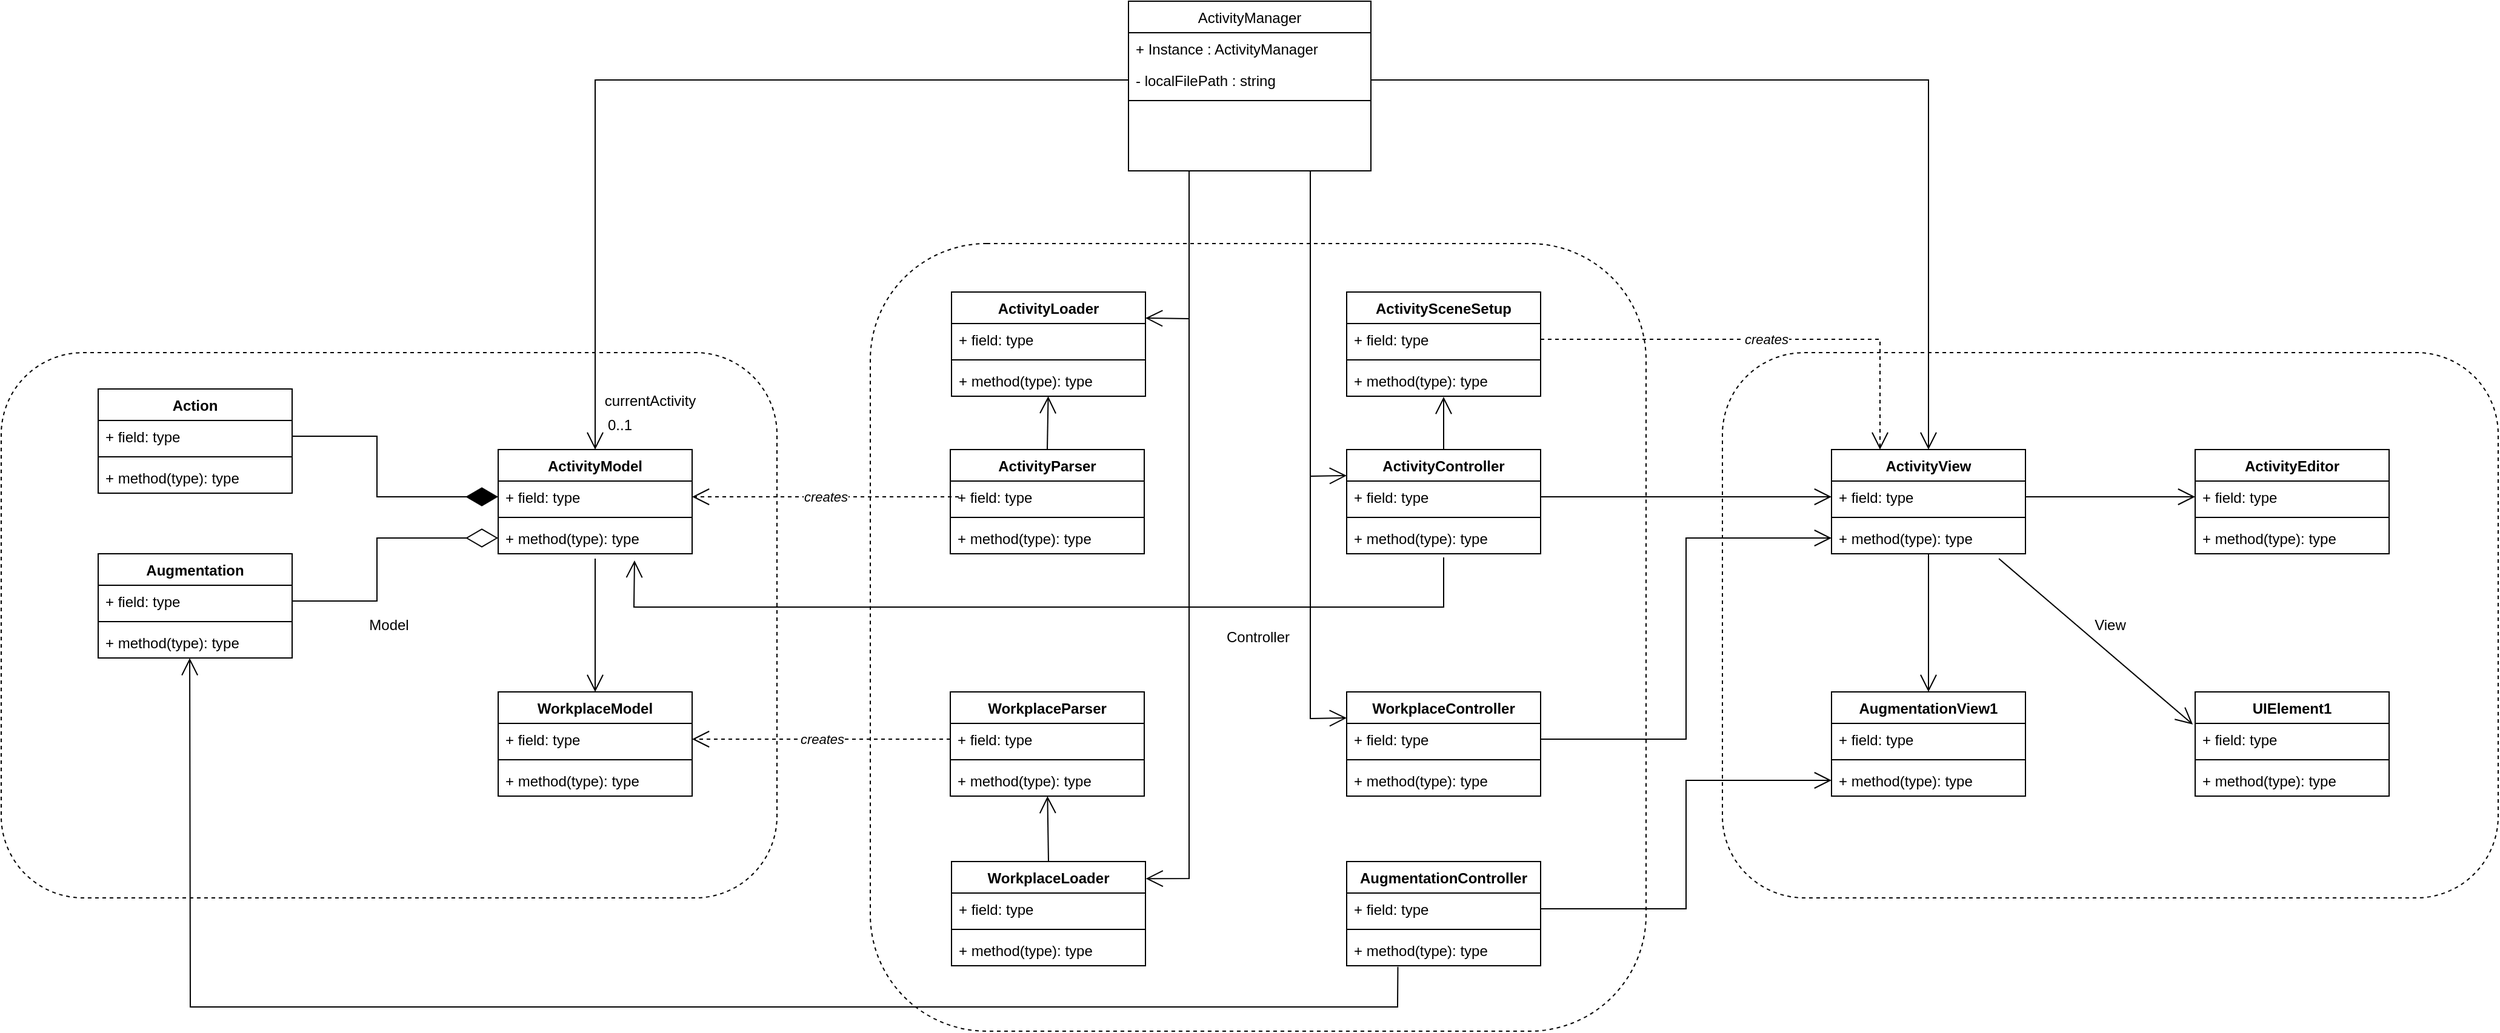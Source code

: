 <mxfile version="16.1.2" type="device"><diagram id="C5RBs43oDa-KdzZeNtuy" name="Page-1"><mxGraphModel dx="2324" dy="911" grid="1" gridSize="10" guides="1" tooltips="1" connect="1" arrows="1" fold="1" page="1" pageScale="1" pageWidth="827" pageHeight="1169" math="0" shadow="0"><root><mxCell id="WIyWlLk6GJQsqaUBKTNV-0"/><mxCell id="WIyWlLk6GJQsqaUBKTNV-1" parent="WIyWlLk6GJQsqaUBKTNV-0"/><mxCell id="MCwOjslIa5NFS8tXAy0e-9" value="View" style="rounded=1;whiteSpace=wrap;html=1;fillColor=none;dashed=1;" parent="WIyWlLk6GJQsqaUBKTNV-1" vertex="1"><mxGeometry x="890" y="340" width="640" height="450" as="geometry"/></mxCell><mxCell id="MCwOjslIa5NFS8tXAy0e-10" value="Controller" style="rounded=1;whiteSpace=wrap;html=1;fillColor=none;dashed=1;" parent="WIyWlLk6GJQsqaUBKTNV-1" vertex="1"><mxGeometry x="187" y="250" width="640" height="650" as="geometry"/></mxCell><mxCell id="MCwOjslIa5NFS8tXAy0e-8" value="Model" style="rounded=1;whiteSpace=wrap;html=1;fillColor=none;dashed=1;" parent="WIyWlLk6GJQsqaUBKTNV-1" vertex="1"><mxGeometry x="-530" y="340" width="640" height="450" as="geometry"/></mxCell><mxCell id="zkfFHV4jXpPFQw0GAbJ--0" value="ActivityManager" style="swimlane;fontStyle=0;align=center;verticalAlign=top;childLayout=stackLayout;horizontal=1;startSize=26;horizontalStack=0;resizeParent=1;resizeLast=0;collapsible=1;marginBottom=0;rounded=0;shadow=0;strokeWidth=1;" parent="WIyWlLk6GJQsqaUBKTNV-1" vertex="1"><mxGeometry x="400" y="50" width="200" height="140" as="geometry"><mxRectangle x="230" y="140" width="160" height="26" as="alternateBounds"/></mxGeometry></mxCell><mxCell id="zkfFHV4jXpPFQw0GAbJ--1" value="+ Instance : ActivityManager" style="text;align=left;verticalAlign=top;spacingLeft=4;spacingRight=4;overflow=hidden;rotatable=0;points=[[0,0.5],[1,0.5]];portConstraint=eastwest;" parent="zkfFHV4jXpPFQw0GAbJ--0" vertex="1"><mxGeometry y="26" width="200" height="26" as="geometry"/></mxCell><mxCell id="MCwOjslIa5NFS8tXAy0e-29" value="- localFilePath : string" style="text;align=left;verticalAlign=top;spacingLeft=4;spacingRight=4;overflow=hidden;rotatable=0;points=[[0,0.5],[1,0.5]];portConstraint=eastwest;" parent="zkfFHV4jXpPFQw0GAbJ--0" vertex="1"><mxGeometry y="52" width="200" height="26" as="geometry"/></mxCell><mxCell id="zkfFHV4jXpPFQw0GAbJ--4" value="" style="line;html=1;strokeWidth=1;align=left;verticalAlign=middle;spacingTop=-1;spacingLeft=3;spacingRight=3;rotatable=0;labelPosition=right;points=[];portConstraint=eastwest;" parent="zkfFHV4jXpPFQw0GAbJ--0" vertex="1"><mxGeometry y="78" width="200" height="8" as="geometry"/></mxCell><mxCell id="MCwOjslIa5NFS8tXAy0e-0" value="ActivityModel" style="swimlane;fontStyle=1;align=center;verticalAlign=top;childLayout=stackLayout;horizontal=1;startSize=26;horizontalStack=0;resizeParent=1;resizeParentMax=0;resizeLast=0;collapsible=1;marginBottom=0;" parent="WIyWlLk6GJQsqaUBKTNV-1" vertex="1"><mxGeometry x="-120" y="420" width="160" height="86" as="geometry"/></mxCell><mxCell id="MCwOjslIa5NFS8tXAy0e-1" value="+ field: type" style="text;strokeColor=none;fillColor=none;align=left;verticalAlign=top;spacingLeft=4;spacingRight=4;overflow=hidden;rotatable=0;points=[[0,0.5],[1,0.5]];portConstraint=eastwest;" parent="MCwOjslIa5NFS8tXAy0e-0" vertex="1"><mxGeometry y="26" width="160" height="26" as="geometry"/></mxCell><mxCell id="MCwOjslIa5NFS8tXAy0e-2" value="" style="line;strokeWidth=1;fillColor=none;align=left;verticalAlign=middle;spacingTop=-1;spacingLeft=3;spacingRight=3;rotatable=0;labelPosition=right;points=[];portConstraint=eastwest;" parent="MCwOjslIa5NFS8tXAy0e-0" vertex="1"><mxGeometry y="52" width="160" height="8" as="geometry"/></mxCell><mxCell id="MCwOjslIa5NFS8tXAy0e-3" value="+ method(type): type" style="text;strokeColor=none;fillColor=none;align=left;verticalAlign=top;spacingLeft=4;spacingRight=4;overflow=hidden;rotatable=0;points=[[0,0.5],[1,0.5]];portConstraint=eastwest;" parent="MCwOjslIa5NFS8tXAy0e-0" vertex="1"><mxGeometry y="60" width="160" height="26" as="geometry"/></mxCell><mxCell id="MCwOjslIa5NFS8tXAy0e-4" value="WorkplaceModel" style="swimlane;fontStyle=1;align=center;verticalAlign=top;childLayout=stackLayout;horizontal=1;startSize=26;horizontalStack=0;resizeParent=1;resizeParentMax=0;resizeLast=0;collapsible=1;marginBottom=0;" parent="WIyWlLk6GJQsqaUBKTNV-1" vertex="1"><mxGeometry x="-120" y="620" width="160" height="86" as="geometry"/></mxCell><mxCell id="MCwOjslIa5NFS8tXAy0e-5" value="+ field: type" style="text;strokeColor=none;fillColor=none;align=left;verticalAlign=top;spacingLeft=4;spacingRight=4;overflow=hidden;rotatable=0;points=[[0,0.5],[1,0.5]];portConstraint=eastwest;" parent="MCwOjslIa5NFS8tXAy0e-4" vertex="1"><mxGeometry y="26" width="160" height="26" as="geometry"/></mxCell><mxCell id="MCwOjslIa5NFS8tXAy0e-6" value="" style="line;strokeWidth=1;fillColor=none;align=left;verticalAlign=middle;spacingTop=-1;spacingLeft=3;spacingRight=3;rotatable=0;labelPosition=right;points=[];portConstraint=eastwest;" parent="MCwOjslIa5NFS8tXAy0e-4" vertex="1"><mxGeometry y="52" width="160" height="8" as="geometry"/></mxCell><mxCell id="MCwOjslIa5NFS8tXAy0e-7" value="+ method(type): type" style="text;strokeColor=none;fillColor=none;align=left;verticalAlign=top;spacingLeft=4;spacingRight=4;overflow=hidden;rotatable=0;points=[[0,0.5],[1,0.5]];portConstraint=eastwest;" parent="MCwOjslIa5NFS8tXAy0e-4" vertex="1"><mxGeometry y="60" width="160" height="26" as="geometry"/></mxCell><mxCell id="MCwOjslIa5NFS8tXAy0e-11" value="ActivityParser" style="swimlane;fontStyle=1;align=center;verticalAlign=top;childLayout=stackLayout;horizontal=1;startSize=26;horizontalStack=0;resizeParent=1;resizeParentMax=0;resizeLast=0;collapsible=1;marginBottom=0;" parent="WIyWlLk6GJQsqaUBKTNV-1" vertex="1"><mxGeometry x="253" y="420" width="160" height="86" as="geometry"/></mxCell><mxCell id="MCwOjslIa5NFS8tXAy0e-12" value="+ field: type" style="text;strokeColor=none;fillColor=none;align=left;verticalAlign=top;spacingLeft=4;spacingRight=4;overflow=hidden;rotatable=0;points=[[0,0.5],[1,0.5]];portConstraint=eastwest;" parent="MCwOjslIa5NFS8tXAy0e-11" vertex="1"><mxGeometry y="26" width="160" height="26" as="geometry"/></mxCell><mxCell id="MCwOjslIa5NFS8tXAy0e-13" value="" style="line;strokeWidth=1;fillColor=none;align=left;verticalAlign=middle;spacingTop=-1;spacingLeft=3;spacingRight=3;rotatable=0;labelPosition=right;points=[];portConstraint=eastwest;" parent="MCwOjslIa5NFS8tXAy0e-11" vertex="1"><mxGeometry y="52" width="160" height="8" as="geometry"/></mxCell><mxCell id="MCwOjslIa5NFS8tXAy0e-14" value="+ method(type): type" style="text;strokeColor=none;fillColor=none;align=left;verticalAlign=top;spacingLeft=4;spacingRight=4;overflow=hidden;rotatable=0;points=[[0,0.5],[1,0.5]];portConstraint=eastwest;" parent="MCwOjslIa5NFS8tXAy0e-11" vertex="1"><mxGeometry y="60" width="160" height="26" as="geometry"/></mxCell><mxCell id="MCwOjslIa5NFS8tXAy0e-15" value="WorkplaceParser" style="swimlane;fontStyle=1;align=center;verticalAlign=top;childLayout=stackLayout;horizontal=1;startSize=26;horizontalStack=0;resizeParent=1;resizeParentMax=0;resizeLast=0;collapsible=1;marginBottom=0;" parent="WIyWlLk6GJQsqaUBKTNV-1" vertex="1"><mxGeometry x="253" y="620" width="160" height="86" as="geometry"/></mxCell><mxCell id="MCwOjslIa5NFS8tXAy0e-16" value="+ field: type" style="text;strokeColor=none;fillColor=none;align=left;verticalAlign=top;spacingLeft=4;spacingRight=4;overflow=hidden;rotatable=0;points=[[0,0.5],[1,0.5]];portConstraint=eastwest;" parent="MCwOjslIa5NFS8tXAy0e-15" vertex="1"><mxGeometry y="26" width="160" height="26" as="geometry"/></mxCell><mxCell id="MCwOjslIa5NFS8tXAy0e-17" value="" style="line;strokeWidth=1;fillColor=none;align=left;verticalAlign=middle;spacingTop=-1;spacingLeft=3;spacingRight=3;rotatable=0;labelPosition=right;points=[];portConstraint=eastwest;" parent="MCwOjslIa5NFS8tXAy0e-15" vertex="1"><mxGeometry y="52" width="160" height="8" as="geometry"/></mxCell><mxCell id="MCwOjslIa5NFS8tXAy0e-18" value="+ method(type): type" style="text;strokeColor=none;fillColor=none;align=left;verticalAlign=top;spacingLeft=4;spacingRight=4;overflow=hidden;rotatable=0;points=[[0,0.5],[1,0.5]];portConstraint=eastwest;" parent="MCwOjslIa5NFS8tXAy0e-15" vertex="1"><mxGeometry y="60" width="160" height="26" as="geometry"/></mxCell><mxCell id="MCwOjslIa5NFS8tXAy0e-19" value="creates" style="endArrow=open;endFill=1;endSize=12;html=1;rounded=0;entryX=1;entryY=0.5;entryDx=0;entryDy=0;dashed=1;fontStyle=2" parent="WIyWlLk6GJQsqaUBKTNV-1" target="MCwOjslIa5NFS8tXAy0e-1" edge="1"><mxGeometry width="160" relative="1" as="geometry"><mxPoint x="260" y="459" as="sourcePoint"/><mxPoint x="490" y="590" as="targetPoint"/></mxGeometry></mxCell><mxCell id="MCwOjslIa5NFS8tXAy0e-20" value="creates" style="endArrow=open;endFill=1;endSize=12;html=1;rounded=0;exitX=0;exitY=0.5;exitDx=0;exitDy=0;entryX=1;entryY=0.5;entryDx=0;entryDy=0;dashed=1;fontStyle=2" parent="WIyWlLk6GJQsqaUBKTNV-1" source="MCwOjslIa5NFS8tXAy0e-16" target="MCwOjslIa5NFS8tXAy0e-5" edge="1"><mxGeometry width="160" relative="1" as="geometry"><mxPoint x="263" y="469.0" as="sourcePoint"/><mxPoint x="50" y="469.0" as="targetPoint"/></mxGeometry></mxCell><mxCell id="MCwOjslIa5NFS8tXAy0e-21" value="" style="endArrow=open;endFill=1;endSize=12;html=1;rounded=0;entryX=0.5;entryY=0;entryDx=0;entryDy=0;exitX=0;exitY=0.5;exitDx=0;exitDy=0;" parent="WIyWlLk6GJQsqaUBKTNV-1" target="MCwOjslIa5NFS8tXAy0e-0" edge="1" source="MCwOjslIa5NFS8tXAy0e-29"><mxGeometry width="160" relative="1" as="geometry"><mxPoint x="400.2" y="124.802" as="sourcePoint"/><mxPoint x="500" y="280" as="targetPoint"/><Array as="points"><mxPoint x="-40" y="115"/></Array></mxGeometry></mxCell><mxCell id="MCwOjslIa5NFS8tXAy0e-22" value="currentActivity" style="text;html=1;align=center;verticalAlign=middle;resizable=0;points=[];autosize=1;strokeColor=none;fillColor=none;" parent="WIyWlLk6GJQsqaUBKTNV-1" vertex="1"><mxGeometry x="-40" y="370" width="90" height="20" as="geometry"/></mxCell><mxCell id="MCwOjslIa5NFS8tXAy0e-23" value="0..1" style="text;html=1;align=center;verticalAlign=middle;resizable=0;points=[];autosize=1;strokeColor=none;fillColor=none;" parent="WIyWlLk6GJQsqaUBKTNV-1" vertex="1"><mxGeometry x="-40" y="390" width="40" height="20" as="geometry"/></mxCell><mxCell id="MCwOjslIa5NFS8tXAy0e-25" value="ActivitySceneSetup" style="swimlane;fontStyle=1;align=center;verticalAlign=top;childLayout=stackLayout;horizontal=1;startSize=26;horizontalStack=0;resizeParent=1;resizeParentMax=0;resizeLast=0;collapsible=1;marginBottom=0;" parent="WIyWlLk6GJQsqaUBKTNV-1" vertex="1"><mxGeometry x="580" y="290" width="160" height="86" as="geometry"/></mxCell><mxCell id="MCwOjslIa5NFS8tXAy0e-26" value="+ field: type" style="text;strokeColor=none;fillColor=none;align=left;verticalAlign=top;spacingLeft=4;spacingRight=4;overflow=hidden;rotatable=0;points=[[0,0.5],[1,0.5]];portConstraint=eastwest;" parent="MCwOjslIa5NFS8tXAy0e-25" vertex="1"><mxGeometry y="26" width="160" height="26" as="geometry"/></mxCell><mxCell id="MCwOjslIa5NFS8tXAy0e-27" value="" style="line;strokeWidth=1;fillColor=none;align=left;verticalAlign=middle;spacingTop=-1;spacingLeft=3;spacingRight=3;rotatable=0;labelPosition=right;points=[];portConstraint=eastwest;" parent="MCwOjslIa5NFS8tXAy0e-25" vertex="1"><mxGeometry y="52" width="160" height="8" as="geometry"/></mxCell><mxCell id="MCwOjslIa5NFS8tXAy0e-28" value="+ method(type): type" style="text;strokeColor=none;fillColor=none;align=left;verticalAlign=top;spacingLeft=4;spacingRight=4;overflow=hidden;rotatable=0;points=[[0,0.5],[1,0.5]];portConstraint=eastwest;" parent="MCwOjslIa5NFS8tXAy0e-25" vertex="1"><mxGeometry y="60" width="160" height="26" as="geometry"/></mxCell><mxCell id="MCwOjslIa5NFS8tXAy0e-30" value="ActivityController" style="swimlane;fontStyle=1;align=center;verticalAlign=top;childLayout=stackLayout;horizontal=1;startSize=26;horizontalStack=0;resizeParent=1;resizeParentMax=0;resizeLast=0;collapsible=1;marginBottom=0;" parent="WIyWlLk6GJQsqaUBKTNV-1" vertex="1"><mxGeometry x="580" y="420" width="160" height="86" as="geometry"/></mxCell><mxCell id="MCwOjslIa5NFS8tXAy0e-31" value="+ field: type" style="text;strokeColor=none;fillColor=none;align=left;verticalAlign=top;spacingLeft=4;spacingRight=4;overflow=hidden;rotatable=0;points=[[0,0.5],[1,0.5]];portConstraint=eastwest;" parent="MCwOjslIa5NFS8tXAy0e-30" vertex="1"><mxGeometry y="26" width="160" height="26" as="geometry"/></mxCell><mxCell id="MCwOjslIa5NFS8tXAy0e-32" value="" style="line;strokeWidth=1;fillColor=none;align=left;verticalAlign=middle;spacingTop=-1;spacingLeft=3;spacingRight=3;rotatable=0;labelPosition=right;points=[];portConstraint=eastwest;" parent="MCwOjslIa5NFS8tXAy0e-30" vertex="1"><mxGeometry y="52" width="160" height="8" as="geometry"/></mxCell><mxCell id="MCwOjslIa5NFS8tXAy0e-33" value="+ method(type): type" style="text;strokeColor=none;fillColor=none;align=left;verticalAlign=top;spacingLeft=4;spacingRight=4;overflow=hidden;rotatable=0;points=[[0,0.5],[1,0.5]];portConstraint=eastwest;" parent="MCwOjslIa5NFS8tXAy0e-30" vertex="1"><mxGeometry y="60" width="160" height="26" as="geometry"/></mxCell><mxCell id="MCwOjslIa5NFS8tXAy0e-34" value="Action" style="swimlane;fontStyle=1;align=center;verticalAlign=top;childLayout=stackLayout;horizontal=1;startSize=26;horizontalStack=0;resizeParent=1;resizeParentMax=0;resizeLast=0;collapsible=1;marginBottom=0;" parent="WIyWlLk6GJQsqaUBKTNV-1" vertex="1"><mxGeometry x="-450" y="370" width="160" height="86" as="geometry"/></mxCell><mxCell id="MCwOjslIa5NFS8tXAy0e-35" value="+ field: type" style="text;strokeColor=none;fillColor=none;align=left;verticalAlign=top;spacingLeft=4;spacingRight=4;overflow=hidden;rotatable=0;points=[[0,0.5],[1,0.5]];portConstraint=eastwest;" parent="MCwOjslIa5NFS8tXAy0e-34" vertex="1"><mxGeometry y="26" width="160" height="26" as="geometry"/></mxCell><mxCell id="MCwOjslIa5NFS8tXAy0e-36" value="" style="line;strokeWidth=1;fillColor=none;align=left;verticalAlign=middle;spacingTop=-1;spacingLeft=3;spacingRight=3;rotatable=0;labelPosition=right;points=[];portConstraint=eastwest;" parent="MCwOjslIa5NFS8tXAy0e-34" vertex="1"><mxGeometry y="52" width="160" height="8" as="geometry"/></mxCell><mxCell id="MCwOjslIa5NFS8tXAy0e-37" value="+ method(type): type" style="text;strokeColor=none;fillColor=none;align=left;verticalAlign=top;spacingLeft=4;spacingRight=4;overflow=hidden;rotatable=0;points=[[0,0.5],[1,0.5]];portConstraint=eastwest;" parent="MCwOjslIa5NFS8tXAy0e-34" vertex="1"><mxGeometry y="60" width="160" height="26" as="geometry"/></mxCell><mxCell id="MCwOjslIa5NFS8tXAy0e-38" value="Augmentation" style="swimlane;fontStyle=1;align=center;verticalAlign=top;childLayout=stackLayout;horizontal=1;startSize=26;horizontalStack=0;resizeParent=1;resizeParentMax=0;resizeLast=0;collapsible=1;marginBottom=0;" parent="WIyWlLk6GJQsqaUBKTNV-1" vertex="1"><mxGeometry x="-450" y="506" width="160" height="86" as="geometry"/></mxCell><mxCell id="MCwOjslIa5NFS8tXAy0e-39" value="+ field: type" style="text;strokeColor=none;fillColor=none;align=left;verticalAlign=top;spacingLeft=4;spacingRight=4;overflow=hidden;rotatable=0;points=[[0,0.5],[1,0.5]];portConstraint=eastwest;" parent="MCwOjslIa5NFS8tXAy0e-38" vertex="1"><mxGeometry y="26" width="160" height="26" as="geometry"/></mxCell><mxCell id="MCwOjslIa5NFS8tXAy0e-40" value="" style="line;strokeWidth=1;fillColor=none;align=left;verticalAlign=middle;spacingTop=-1;spacingLeft=3;spacingRight=3;rotatable=0;labelPosition=right;points=[];portConstraint=eastwest;" parent="MCwOjslIa5NFS8tXAy0e-38" vertex="1"><mxGeometry y="52" width="160" height="8" as="geometry"/></mxCell><mxCell id="MCwOjslIa5NFS8tXAy0e-41" value="+ method(type): type" style="text;strokeColor=none;fillColor=none;align=left;verticalAlign=top;spacingLeft=4;spacingRight=4;overflow=hidden;rotatable=0;points=[[0,0.5],[1,0.5]];portConstraint=eastwest;" parent="MCwOjslIa5NFS8tXAy0e-38" vertex="1"><mxGeometry y="60" width="160" height="26" as="geometry"/></mxCell><mxCell id="MCwOjslIa5NFS8tXAy0e-43" value="" style="endArrow=diamondThin;endFill=1;endSize=24;html=1;rounded=0;entryX=0;entryY=0.5;entryDx=0;entryDy=0;exitX=1;exitY=0.5;exitDx=0;exitDy=0;" parent="WIyWlLk6GJQsqaUBKTNV-1" source="MCwOjslIa5NFS8tXAy0e-35" target="MCwOjslIa5NFS8tXAy0e-1" edge="1"><mxGeometry width="160" relative="1" as="geometry"><mxPoint x="190" y="580" as="sourcePoint"/><mxPoint x="350" y="580" as="targetPoint"/><Array as="points"><mxPoint x="-220" y="409"/><mxPoint x="-220" y="459"/></Array></mxGeometry></mxCell><mxCell id="MCwOjslIa5NFS8tXAy0e-44" value="" style="endArrow=diamondThin;endFill=0;endSize=24;html=1;rounded=0;entryX=0;entryY=0.5;entryDx=0;entryDy=0;exitX=1;exitY=0.5;exitDx=0;exitDy=0;" parent="WIyWlLk6GJQsqaUBKTNV-1" source="MCwOjslIa5NFS8tXAy0e-39" target="MCwOjslIa5NFS8tXAy0e-3" edge="1"><mxGeometry width="160" relative="1" as="geometry"><mxPoint x="190" y="580" as="sourcePoint"/><mxPoint x="350" y="580" as="targetPoint"/><Array as="points"><mxPoint x="-220" y="545"/><mxPoint x="-220" y="493"/></Array></mxGeometry></mxCell><mxCell id="MCwOjslIa5NFS8tXAy0e-45" value="AugmentationController" style="swimlane;fontStyle=1;align=center;verticalAlign=top;childLayout=stackLayout;horizontal=1;startSize=26;horizontalStack=0;resizeParent=1;resizeParentMax=0;resizeLast=0;collapsible=1;marginBottom=0;" parent="WIyWlLk6GJQsqaUBKTNV-1" vertex="1"><mxGeometry x="580" y="760" width="160" height="86" as="geometry"/></mxCell><mxCell id="MCwOjslIa5NFS8tXAy0e-46" value="+ field: type" style="text;strokeColor=none;fillColor=none;align=left;verticalAlign=top;spacingLeft=4;spacingRight=4;overflow=hidden;rotatable=0;points=[[0,0.5],[1,0.5]];portConstraint=eastwest;" parent="MCwOjslIa5NFS8tXAy0e-45" vertex="1"><mxGeometry y="26" width="160" height="26" as="geometry"/></mxCell><mxCell id="MCwOjslIa5NFS8tXAy0e-47" value="" style="line;strokeWidth=1;fillColor=none;align=left;verticalAlign=middle;spacingTop=-1;spacingLeft=3;spacingRight=3;rotatable=0;labelPosition=right;points=[];portConstraint=eastwest;" parent="MCwOjslIa5NFS8tXAy0e-45" vertex="1"><mxGeometry y="52" width="160" height="8" as="geometry"/></mxCell><mxCell id="MCwOjslIa5NFS8tXAy0e-48" value="+ method(type): type" style="text;strokeColor=none;fillColor=none;align=left;verticalAlign=top;spacingLeft=4;spacingRight=4;overflow=hidden;rotatable=0;points=[[0,0.5],[1,0.5]];portConstraint=eastwest;" parent="MCwOjslIa5NFS8tXAy0e-45" vertex="1"><mxGeometry y="60" width="160" height="26" as="geometry"/></mxCell><mxCell id="MCwOjslIa5NFS8tXAy0e-50" value="ActivityLoader" style="swimlane;fontStyle=1;align=center;verticalAlign=top;childLayout=stackLayout;horizontal=1;startSize=26;horizontalStack=0;resizeParent=1;resizeParentMax=0;resizeLast=0;collapsible=1;marginBottom=0;" parent="WIyWlLk6GJQsqaUBKTNV-1" vertex="1"><mxGeometry x="254" y="290" width="160" height="86" as="geometry"/></mxCell><mxCell id="MCwOjslIa5NFS8tXAy0e-51" value="+ field: type" style="text;strokeColor=none;fillColor=none;align=left;verticalAlign=top;spacingLeft=4;spacingRight=4;overflow=hidden;rotatable=0;points=[[0,0.5],[1,0.5]];portConstraint=eastwest;" parent="MCwOjslIa5NFS8tXAy0e-50" vertex="1"><mxGeometry y="26" width="160" height="26" as="geometry"/></mxCell><mxCell id="MCwOjslIa5NFS8tXAy0e-52" value="" style="line;strokeWidth=1;fillColor=none;align=left;verticalAlign=middle;spacingTop=-1;spacingLeft=3;spacingRight=3;rotatable=0;labelPosition=right;points=[];portConstraint=eastwest;" parent="MCwOjslIa5NFS8tXAy0e-50" vertex="1"><mxGeometry y="52" width="160" height="8" as="geometry"/></mxCell><mxCell id="MCwOjslIa5NFS8tXAy0e-53" value="+ method(type): type" style="text;strokeColor=none;fillColor=none;align=left;verticalAlign=top;spacingLeft=4;spacingRight=4;overflow=hidden;rotatable=0;points=[[0,0.5],[1,0.5]];portConstraint=eastwest;" parent="MCwOjslIa5NFS8tXAy0e-50" vertex="1"><mxGeometry y="60" width="160" height="26" as="geometry"/></mxCell><mxCell id="MCwOjslIa5NFS8tXAy0e-54" value="WorkplaceLoader" style="swimlane;fontStyle=1;align=center;verticalAlign=top;childLayout=stackLayout;horizontal=1;startSize=26;horizontalStack=0;resizeParent=1;resizeParentMax=0;resizeLast=0;collapsible=1;marginBottom=0;" parent="WIyWlLk6GJQsqaUBKTNV-1" vertex="1"><mxGeometry x="254" y="760" width="160" height="86" as="geometry"/></mxCell><mxCell id="MCwOjslIa5NFS8tXAy0e-55" value="+ field: type" style="text;strokeColor=none;fillColor=none;align=left;verticalAlign=top;spacingLeft=4;spacingRight=4;overflow=hidden;rotatable=0;points=[[0,0.5],[1,0.5]];portConstraint=eastwest;" parent="MCwOjslIa5NFS8tXAy0e-54" vertex="1"><mxGeometry y="26" width="160" height="26" as="geometry"/></mxCell><mxCell id="MCwOjslIa5NFS8tXAy0e-56" value="" style="line;strokeWidth=1;fillColor=none;align=left;verticalAlign=middle;spacingTop=-1;spacingLeft=3;spacingRight=3;rotatable=0;labelPosition=right;points=[];portConstraint=eastwest;" parent="MCwOjslIa5NFS8tXAy0e-54" vertex="1"><mxGeometry y="52" width="160" height="8" as="geometry"/></mxCell><mxCell id="MCwOjslIa5NFS8tXAy0e-57" value="+ method(type): type" style="text;strokeColor=none;fillColor=none;align=left;verticalAlign=top;spacingLeft=4;spacingRight=4;overflow=hidden;rotatable=0;points=[[0,0.5],[1,0.5]];portConstraint=eastwest;" parent="MCwOjslIa5NFS8tXAy0e-54" vertex="1"><mxGeometry y="60" width="160" height="26" as="geometry"/></mxCell><mxCell id="MCwOjslIa5NFS8tXAy0e-58" value="" style="endArrow=open;endFill=1;endSize=12;html=1;rounded=0;exitX=0.5;exitY=0;exitDx=0;exitDy=0;" parent="WIyWlLk6GJQsqaUBKTNV-1" source="MCwOjslIa5NFS8tXAy0e-54" target="MCwOjslIa5NFS8tXAy0e-18" edge="1"><mxGeometry width="160" relative="1" as="geometry"><mxPoint x="500" y="580" as="sourcePoint"/><mxPoint x="660" y="580" as="targetPoint"/></mxGeometry></mxCell><mxCell id="MCwOjslIa5NFS8tXAy0e-64" value="" style="endArrow=open;endFill=1;endSize=12;html=1;rounded=0;exitX=0.5;exitY=0;exitDx=0;exitDy=0;" parent="WIyWlLk6GJQsqaUBKTNV-1" source="MCwOjslIa5NFS8tXAy0e-11" target="MCwOjslIa5NFS8tXAy0e-53" edge="1"><mxGeometry width="160" relative="1" as="geometry"><mxPoint x="500" y="580" as="sourcePoint"/><mxPoint x="660" y="580" as="targetPoint"/></mxGeometry></mxCell><mxCell id="MCwOjslIa5NFS8tXAy0e-65" value="" style="endArrow=open;endFill=1;endSize=12;html=1;rounded=0;entryX=0.5;entryY=0;entryDx=0;entryDy=0;" parent="WIyWlLk6GJQsqaUBKTNV-1" target="MCwOjslIa5NFS8tXAy0e-4" edge="1"><mxGeometry width="160" relative="1" as="geometry"><mxPoint x="-40" y="510" as="sourcePoint"/><mxPoint x="300" y="580" as="targetPoint"/></mxGeometry></mxCell><mxCell id="ukxepARYOi96jJL9dBe_-4" value="ActivityView" style="swimlane;fontStyle=1;align=center;verticalAlign=top;childLayout=stackLayout;horizontal=1;startSize=26;horizontalStack=0;resizeParent=1;resizeParentMax=0;resizeLast=0;collapsible=1;marginBottom=0;" vertex="1" parent="WIyWlLk6GJQsqaUBKTNV-1"><mxGeometry x="980" y="420" width="160" height="86" as="geometry"/></mxCell><mxCell id="ukxepARYOi96jJL9dBe_-5" value="+ field: type" style="text;strokeColor=none;fillColor=none;align=left;verticalAlign=top;spacingLeft=4;spacingRight=4;overflow=hidden;rotatable=0;points=[[0,0.5],[1,0.5]];portConstraint=eastwest;" vertex="1" parent="ukxepARYOi96jJL9dBe_-4"><mxGeometry y="26" width="160" height="26" as="geometry"/></mxCell><mxCell id="ukxepARYOi96jJL9dBe_-6" value="" style="line;strokeWidth=1;fillColor=none;align=left;verticalAlign=middle;spacingTop=-1;spacingLeft=3;spacingRight=3;rotatable=0;labelPosition=right;points=[];portConstraint=eastwest;" vertex="1" parent="ukxepARYOi96jJL9dBe_-4"><mxGeometry y="52" width="160" height="8" as="geometry"/></mxCell><mxCell id="ukxepARYOi96jJL9dBe_-7" value="+ method(type): type" style="text;strokeColor=none;fillColor=none;align=left;verticalAlign=top;spacingLeft=4;spacingRight=4;overflow=hidden;rotatable=0;points=[[0,0.5],[1,0.5]];portConstraint=eastwest;" vertex="1" parent="ukxepARYOi96jJL9dBe_-4"><mxGeometry y="60" width="160" height="26" as="geometry"/></mxCell><mxCell id="ukxepARYOi96jJL9dBe_-9" value="" style="endArrow=open;endFill=1;endSize=12;html=1;rounded=0;exitX=0.5;exitY=0;exitDx=0;exitDy=0;entryX=0.5;entryY=1.019;entryDx=0;entryDy=0;entryPerimeter=0;" edge="1" parent="WIyWlLk6GJQsqaUBKTNV-1" source="MCwOjslIa5NFS8tXAy0e-30" target="MCwOjslIa5NFS8tXAy0e-28"><mxGeometry width="160" relative="1" as="geometry"><mxPoint x="520" y="510" as="sourcePoint"/><mxPoint x="680" y="510" as="targetPoint"/></mxGeometry></mxCell><mxCell id="ukxepARYOi96jJL9dBe_-10" value="" style="endArrow=open;endFill=1;endSize=12;html=1;rounded=0;entryX=0.703;entryY=1.212;entryDx=0;entryDy=0;entryPerimeter=0;exitX=0.5;exitY=1.115;exitDx=0;exitDy=0;exitPerimeter=0;" edge="1" parent="WIyWlLk6GJQsqaUBKTNV-1" source="MCwOjslIa5NFS8tXAy0e-33" target="MCwOjslIa5NFS8tXAy0e-3"><mxGeometry width="160" relative="1" as="geometry"><mxPoint x="520" y="510" as="sourcePoint"/><mxPoint x="680" y="510" as="targetPoint"/><Array as="points"><mxPoint x="660" y="550"/><mxPoint x="-8" y="550"/></Array></mxGeometry></mxCell><mxCell id="ukxepARYOi96jJL9dBe_-11" value="" style="endArrow=open;endFill=1;endSize=12;html=1;rounded=0;entryX=0;entryY=0.5;entryDx=0;entryDy=0;exitX=1;exitY=0.5;exitDx=0;exitDy=0;" edge="1" parent="WIyWlLk6GJQsqaUBKTNV-1" source="MCwOjslIa5NFS8tXAy0e-31" target="ukxepARYOi96jJL9dBe_-5"><mxGeometry width="160" relative="1" as="geometry"><mxPoint x="520" y="510" as="sourcePoint"/><mxPoint x="680" y="510" as="targetPoint"/></mxGeometry></mxCell><mxCell id="ukxepARYOi96jJL9dBe_-12" value="creates" style="endArrow=open;endFill=1;endSize=12;html=1;rounded=0;exitX=1;exitY=0.5;exitDx=0;exitDy=0;entryX=0.25;entryY=0;entryDx=0;entryDy=0;dashed=1;fontStyle=2" edge="1" parent="WIyWlLk6GJQsqaUBKTNV-1" source="MCwOjslIa5NFS8tXAy0e-26" target="ukxepARYOi96jJL9dBe_-4"><mxGeometry width="160" relative="1" as="geometry"><mxPoint x="263" y="469.0" as="sourcePoint"/><mxPoint x="50" y="469.0" as="targetPoint"/><Array as="points"><mxPoint x="1020" y="329"/></Array></mxGeometry></mxCell><mxCell id="ukxepARYOi96jJL9dBe_-13" value="WorkplaceController" style="swimlane;fontStyle=1;align=center;verticalAlign=top;childLayout=stackLayout;horizontal=1;startSize=26;horizontalStack=0;resizeParent=1;resizeParentMax=0;resizeLast=0;collapsible=1;marginBottom=0;" vertex="1" parent="WIyWlLk6GJQsqaUBKTNV-1"><mxGeometry x="580" y="620" width="160" height="86" as="geometry"/></mxCell><mxCell id="ukxepARYOi96jJL9dBe_-14" value="+ field: type" style="text;strokeColor=none;fillColor=none;align=left;verticalAlign=top;spacingLeft=4;spacingRight=4;overflow=hidden;rotatable=0;points=[[0,0.5],[1,0.5]];portConstraint=eastwest;" vertex="1" parent="ukxepARYOi96jJL9dBe_-13"><mxGeometry y="26" width="160" height="26" as="geometry"/></mxCell><mxCell id="ukxepARYOi96jJL9dBe_-15" value="" style="line;strokeWidth=1;fillColor=none;align=left;verticalAlign=middle;spacingTop=-1;spacingLeft=3;spacingRight=3;rotatable=0;labelPosition=right;points=[];portConstraint=eastwest;" vertex="1" parent="ukxepARYOi96jJL9dBe_-13"><mxGeometry y="52" width="160" height="8" as="geometry"/></mxCell><mxCell id="ukxepARYOi96jJL9dBe_-16" value="+ method(type): type" style="text;strokeColor=none;fillColor=none;align=left;verticalAlign=top;spacingLeft=4;spacingRight=4;overflow=hidden;rotatable=0;points=[[0,0.5],[1,0.5]];portConstraint=eastwest;" vertex="1" parent="ukxepARYOi96jJL9dBe_-13"><mxGeometry y="60" width="160" height="26" as="geometry"/></mxCell><mxCell id="ukxepARYOi96jJL9dBe_-18" value="" style="endArrow=open;endFill=1;endSize=12;html=1;rounded=0;entryX=0;entryY=0.25;entryDx=0;entryDy=0;exitX=0.75;exitY=1;exitDx=0;exitDy=0;" edge="1" parent="WIyWlLk6GJQsqaUBKTNV-1" source="zkfFHV4jXpPFQw0GAbJ--0" target="MCwOjslIa5NFS8tXAy0e-30"><mxGeometry width="160" relative="1" as="geometry"><mxPoint x="540" y="190" as="sourcePoint"/><mxPoint x="690" y="510" as="targetPoint"/><Array as="points"><mxPoint x="550" y="442"/></Array></mxGeometry></mxCell><mxCell id="ukxepARYOi96jJL9dBe_-19" value="" style="endArrow=open;endFill=1;endSize=12;html=1;rounded=0;entryX=1;entryY=0.25;entryDx=0;entryDy=0;exitX=0.25;exitY=1;exitDx=0;exitDy=0;" edge="1" parent="WIyWlLk6GJQsqaUBKTNV-1" source="zkfFHV4jXpPFQw0GAbJ--0" target="MCwOjslIa5NFS8tXAy0e-50"><mxGeometry width="160" relative="1" as="geometry"><mxPoint x="530" y="510" as="sourcePoint"/><mxPoint x="690" y="510" as="targetPoint"/><Array as="points"><mxPoint x="450" y="312"/></Array></mxGeometry></mxCell><mxCell id="ukxepARYOi96jJL9dBe_-20" value="" style="endArrow=open;endFill=1;endSize=12;html=1;rounded=0;exitX=0.25;exitY=1;exitDx=0;exitDy=0;entryX=1.002;entryY=0.164;entryDx=0;entryDy=0;entryPerimeter=0;" edge="1" parent="WIyWlLk6GJQsqaUBKTNV-1" source="zkfFHV4jXpPFQw0GAbJ--0" target="MCwOjslIa5NFS8tXAy0e-54"><mxGeometry width="160" relative="1" as="geometry"><mxPoint x="530" y="510" as="sourcePoint"/><mxPoint x="690" y="510" as="targetPoint"/><Array as="points"><mxPoint x="450" y="774"/></Array></mxGeometry></mxCell><mxCell id="ukxepARYOi96jJL9dBe_-22" value="" style="endArrow=open;endFill=1;endSize=12;html=1;rounded=0;entryX=0;entryY=0.25;entryDx=0;entryDy=0;exitX=0.75;exitY=1;exitDx=0;exitDy=0;" edge="1" parent="WIyWlLk6GJQsqaUBKTNV-1" source="zkfFHV4jXpPFQw0GAbJ--0" target="ukxepARYOi96jJL9dBe_-13"><mxGeometry width="160" relative="1" as="geometry"><mxPoint x="540" y="190" as="sourcePoint"/><mxPoint x="690" y="510" as="targetPoint"/><Array as="points"><mxPoint x="550" y="642"/></Array></mxGeometry></mxCell><mxCell id="ukxepARYOi96jJL9dBe_-23" value="ActivityEditor" style="swimlane;fontStyle=1;align=center;verticalAlign=top;childLayout=stackLayout;horizontal=1;startSize=26;horizontalStack=0;resizeParent=1;resizeParentMax=0;resizeLast=0;collapsible=1;marginBottom=0;" vertex="1" parent="WIyWlLk6GJQsqaUBKTNV-1"><mxGeometry x="1280" y="420" width="160" height="86" as="geometry"/></mxCell><mxCell id="ukxepARYOi96jJL9dBe_-24" value="+ field: type" style="text;strokeColor=none;fillColor=none;align=left;verticalAlign=top;spacingLeft=4;spacingRight=4;overflow=hidden;rotatable=0;points=[[0,0.5],[1,0.5]];portConstraint=eastwest;" vertex="1" parent="ukxepARYOi96jJL9dBe_-23"><mxGeometry y="26" width="160" height="26" as="geometry"/></mxCell><mxCell id="ukxepARYOi96jJL9dBe_-25" value="" style="line;strokeWidth=1;fillColor=none;align=left;verticalAlign=middle;spacingTop=-1;spacingLeft=3;spacingRight=3;rotatable=0;labelPosition=right;points=[];portConstraint=eastwest;" vertex="1" parent="ukxepARYOi96jJL9dBe_-23"><mxGeometry y="52" width="160" height="8" as="geometry"/></mxCell><mxCell id="ukxepARYOi96jJL9dBe_-26" value="+ method(type): type" style="text;strokeColor=none;fillColor=none;align=left;verticalAlign=top;spacingLeft=4;spacingRight=4;overflow=hidden;rotatable=0;points=[[0,0.5],[1,0.5]];portConstraint=eastwest;" vertex="1" parent="ukxepARYOi96jJL9dBe_-23"><mxGeometry y="60" width="160" height="26" as="geometry"/></mxCell><mxCell id="ukxepARYOi96jJL9dBe_-28" value="AugmentationView1" style="swimlane;fontStyle=1;align=center;verticalAlign=top;childLayout=stackLayout;horizontal=1;startSize=26;horizontalStack=0;resizeParent=1;resizeParentMax=0;resizeLast=0;collapsible=1;marginBottom=0;" vertex="1" parent="WIyWlLk6GJQsqaUBKTNV-1"><mxGeometry x="980" y="620" width="160" height="86" as="geometry"/></mxCell><mxCell id="ukxepARYOi96jJL9dBe_-29" value="+ field: type" style="text;strokeColor=none;fillColor=none;align=left;verticalAlign=top;spacingLeft=4;spacingRight=4;overflow=hidden;rotatable=0;points=[[0,0.5],[1,0.5]];portConstraint=eastwest;" vertex="1" parent="ukxepARYOi96jJL9dBe_-28"><mxGeometry y="26" width="160" height="26" as="geometry"/></mxCell><mxCell id="ukxepARYOi96jJL9dBe_-30" value="" style="line;strokeWidth=1;fillColor=none;align=left;verticalAlign=middle;spacingTop=-1;spacingLeft=3;spacingRight=3;rotatable=0;labelPosition=right;points=[];portConstraint=eastwest;" vertex="1" parent="ukxepARYOi96jJL9dBe_-28"><mxGeometry y="52" width="160" height="8" as="geometry"/></mxCell><mxCell id="ukxepARYOi96jJL9dBe_-31" value="+ method(type): type" style="text;strokeColor=none;fillColor=none;align=left;verticalAlign=top;spacingLeft=4;spacingRight=4;overflow=hidden;rotatable=0;points=[[0,0.5],[1,0.5]];portConstraint=eastwest;" vertex="1" parent="ukxepARYOi96jJL9dBe_-28"><mxGeometry y="60" width="160" height="26" as="geometry"/></mxCell><mxCell id="ukxepARYOi96jJL9dBe_-32" value="UIElement1" style="swimlane;fontStyle=1;align=center;verticalAlign=top;childLayout=stackLayout;horizontal=1;startSize=26;horizontalStack=0;resizeParent=1;resizeParentMax=0;resizeLast=0;collapsible=1;marginBottom=0;" vertex="1" parent="WIyWlLk6GJQsqaUBKTNV-1"><mxGeometry x="1280" y="620" width="160" height="86" as="geometry"/></mxCell><mxCell id="ukxepARYOi96jJL9dBe_-33" value="+ field: type" style="text;strokeColor=none;fillColor=none;align=left;verticalAlign=top;spacingLeft=4;spacingRight=4;overflow=hidden;rotatable=0;points=[[0,0.5],[1,0.5]];portConstraint=eastwest;" vertex="1" parent="ukxepARYOi96jJL9dBe_-32"><mxGeometry y="26" width="160" height="26" as="geometry"/></mxCell><mxCell id="ukxepARYOi96jJL9dBe_-34" value="" style="line;strokeWidth=1;fillColor=none;align=left;verticalAlign=middle;spacingTop=-1;spacingLeft=3;spacingRight=3;rotatable=0;labelPosition=right;points=[];portConstraint=eastwest;" vertex="1" parent="ukxepARYOi96jJL9dBe_-32"><mxGeometry y="52" width="160" height="8" as="geometry"/></mxCell><mxCell id="ukxepARYOi96jJL9dBe_-35" value="+ method(type): type" style="text;strokeColor=none;fillColor=none;align=left;verticalAlign=top;spacingLeft=4;spacingRight=4;overflow=hidden;rotatable=0;points=[[0,0.5],[1,0.5]];portConstraint=eastwest;" vertex="1" parent="ukxepARYOi96jJL9dBe_-32"><mxGeometry y="60" width="160" height="26" as="geometry"/></mxCell><mxCell id="ukxepARYOi96jJL9dBe_-36" value="" style="endArrow=open;endFill=1;endSize=12;html=1;rounded=0;entryX=0;entryY=0.5;entryDx=0;entryDy=0;exitX=1;exitY=0.5;exitDx=0;exitDy=0;" edge="1" parent="WIyWlLk6GJQsqaUBKTNV-1" source="ukxepARYOi96jJL9dBe_-5" target="ukxepARYOi96jJL9dBe_-24"><mxGeometry width="160" relative="1" as="geometry"><mxPoint x="650" y="530" as="sourcePoint"/><mxPoint x="810" y="530" as="targetPoint"/></mxGeometry></mxCell><mxCell id="ukxepARYOi96jJL9dBe_-37" value="" style="endArrow=open;endFill=1;endSize=12;html=1;rounded=0;entryX=0.5;entryY=0;entryDx=0;entryDy=0;" edge="1" parent="WIyWlLk6GJQsqaUBKTNV-1" source="ukxepARYOi96jJL9dBe_-7" target="ukxepARYOi96jJL9dBe_-28"><mxGeometry width="160" relative="1" as="geometry"><mxPoint x="650" y="530" as="sourcePoint"/><mxPoint x="810" y="530" as="targetPoint"/></mxGeometry></mxCell><mxCell id="ukxepARYOi96jJL9dBe_-38" value="" style="endArrow=open;endFill=1;endSize=12;html=1;rounded=0;entryX=-0.012;entryY=0.034;entryDx=0;entryDy=0;entryPerimeter=0;exitX=0.863;exitY=1.156;exitDx=0;exitDy=0;exitPerimeter=0;" edge="1" parent="WIyWlLk6GJQsqaUBKTNV-1" source="ukxepARYOi96jJL9dBe_-7" target="ukxepARYOi96jJL9dBe_-33"><mxGeometry width="160" relative="1" as="geometry"><mxPoint x="650" y="530" as="sourcePoint"/><mxPoint x="810" y="530" as="targetPoint"/></mxGeometry></mxCell><mxCell id="ukxepARYOi96jJL9dBe_-39" value="" style="endArrow=open;endFill=1;endSize=12;html=1;rounded=0;entryX=0.5;entryY=0;entryDx=0;entryDy=0;exitX=1;exitY=0.5;exitDx=0;exitDy=0;" edge="1" parent="WIyWlLk6GJQsqaUBKTNV-1" source="MCwOjslIa5NFS8tXAy0e-29" target="ukxepARYOi96jJL9dBe_-4"><mxGeometry width="160" relative="1" as="geometry"><mxPoint x="650" y="430" as="sourcePoint"/><mxPoint x="810" y="430" as="targetPoint"/><Array as="points"><mxPoint x="1060" y="115"/></Array></mxGeometry></mxCell><mxCell id="ukxepARYOi96jJL9dBe_-41" value="" style="endArrow=open;endFill=1;endSize=12;html=1;rounded=0;entryX=0;entryY=0.5;entryDx=0;entryDy=0;exitX=1;exitY=0.5;exitDx=0;exitDy=0;" edge="1" parent="WIyWlLk6GJQsqaUBKTNV-1" source="ukxepARYOi96jJL9dBe_-14" target="ukxepARYOi96jJL9dBe_-7"><mxGeometry width="160" relative="1" as="geometry"><mxPoint x="750" y="650" as="sourcePoint"/><mxPoint x="910" y="650" as="targetPoint"/><Array as="points"><mxPoint x="860" y="659"/><mxPoint x="860" y="493"/></Array></mxGeometry></mxCell><mxCell id="ukxepARYOi96jJL9dBe_-42" value="" style="endArrow=open;endFill=1;endSize=12;html=1;rounded=0;exitX=0.264;exitY=1.034;exitDx=0;exitDy=0;exitPerimeter=0;entryX=0.472;entryY=1.006;entryDx=0;entryDy=0;entryPerimeter=0;" edge="1" parent="WIyWlLk6GJQsqaUBKTNV-1" source="MCwOjslIa5NFS8tXAy0e-48" target="MCwOjslIa5NFS8tXAy0e-41"><mxGeometry width="160" relative="1" as="geometry"><mxPoint x="170" y="650" as="sourcePoint"/><mxPoint x="330" y="650" as="targetPoint"/><Array as="points"><mxPoint x="622" y="880"/><mxPoint x="-374" y="880"/></Array></mxGeometry></mxCell><mxCell id="ukxepARYOi96jJL9dBe_-44" value="" style="endArrow=open;endFill=1;endSize=12;html=1;rounded=0;entryX=0;entryY=0.5;entryDx=0;entryDy=0;exitX=1;exitY=0.5;exitDx=0;exitDy=0;" edge="1" parent="WIyWlLk6GJQsqaUBKTNV-1" source="MCwOjslIa5NFS8tXAy0e-46" target="ukxepARYOi96jJL9dBe_-31"><mxGeometry width="160" relative="1" as="geometry"><mxPoint x="660" y="650" as="sourcePoint"/><mxPoint x="820" y="650" as="targetPoint"/><Array as="points"><mxPoint x="860" y="799"/><mxPoint x="860" y="693"/></Array></mxGeometry></mxCell></root></mxGraphModel></diagram></mxfile>